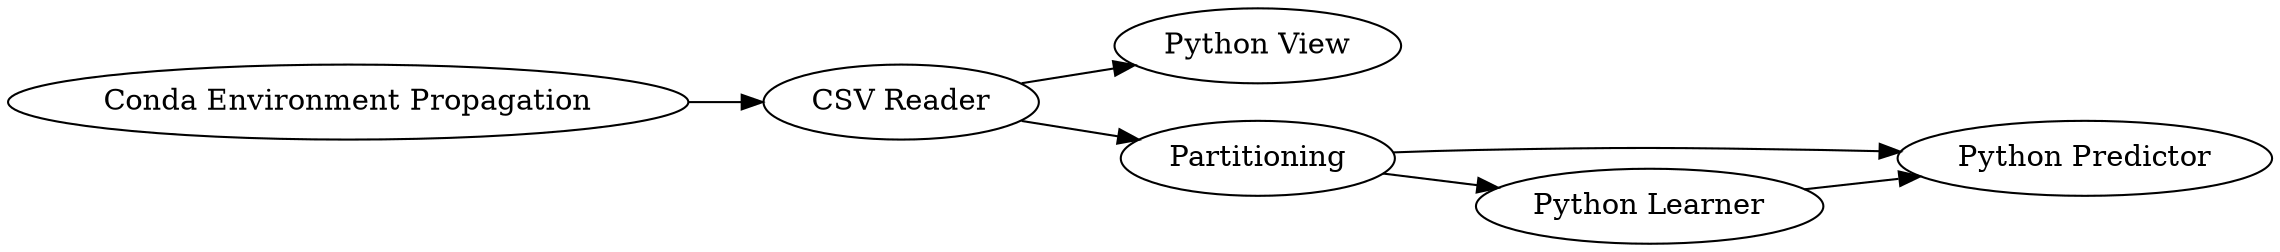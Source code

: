 digraph {
	"-9111124022545444169_247" [label="CSV Reader"]
	"-9111124022545444169_246" [label="Conda Environment Propagation"]
	"-9111124022545444169_8" [label="Python Predictor"]
	"-9111124022545444169_9" [label="Python Learner"]
	"-9111124022545444169_2" [label="Python View"]
	"-9111124022545444169_6" [label=Partitioning]
	"-9111124022545444169_6" -> "-9111124022545444169_8"
	"-9111124022545444169_247" -> "-9111124022545444169_6"
	"-9111124022545444169_247" -> "-9111124022545444169_2"
	"-9111124022545444169_9" -> "-9111124022545444169_8"
	"-9111124022545444169_6" -> "-9111124022545444169_9"
	"-9111124022545444169_246" -> "-9111124022545444169_247"
	rankdir=LR
}
